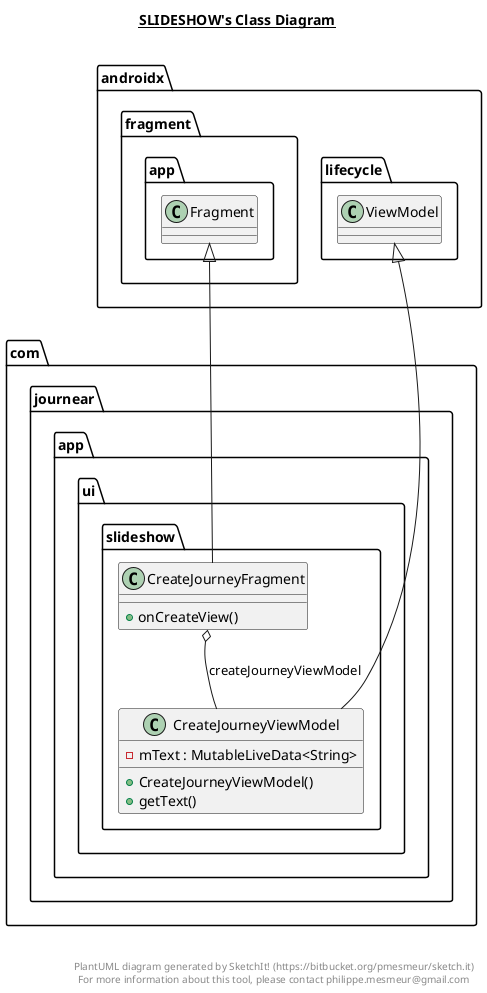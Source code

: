 @startuml

title __SLIDESHOW's Class Diagram__\n

  namespace com.journear.app {
    namespace ui {
      namespace slideshow {
        class com.journear.app.ui.slideshow.CreateJourneyFragment {
            + onCreateView()
        }
      }
    }
  }
  

  namespace com.journear.app {
    namespace ui {
      namespace slideshow {
        class com.journear.app.ui.slideshow.CreateJourneyViewModel {
            - mText : MutableLiveData<String>
            + CreateJourneyViewModel()
            + getText()
        }
      }
    }
  }
  

  com.journear.app.ui.slideshow.CreateJourneyFragment -up-|> androidx.fragment.app.Fragment
  com.journear.app.ui.slideshow.CreateJourneyFragment o-- com.journear.app.ui.slideshow.CreateJourneyViewModel : createJourneyViewModel
  com.journear.app.ui.slideshow.CreateJourneyViewModel -up-|> androidx.lifecycle.ViewModel


right footer


PlantUML diagram generated by SketchIt! (https://bitbucket.org/pmesmeur/sketch.it)
For more information about this tool, please contact philippe.mesmeur@gmail.com
endfooter

@enduml
